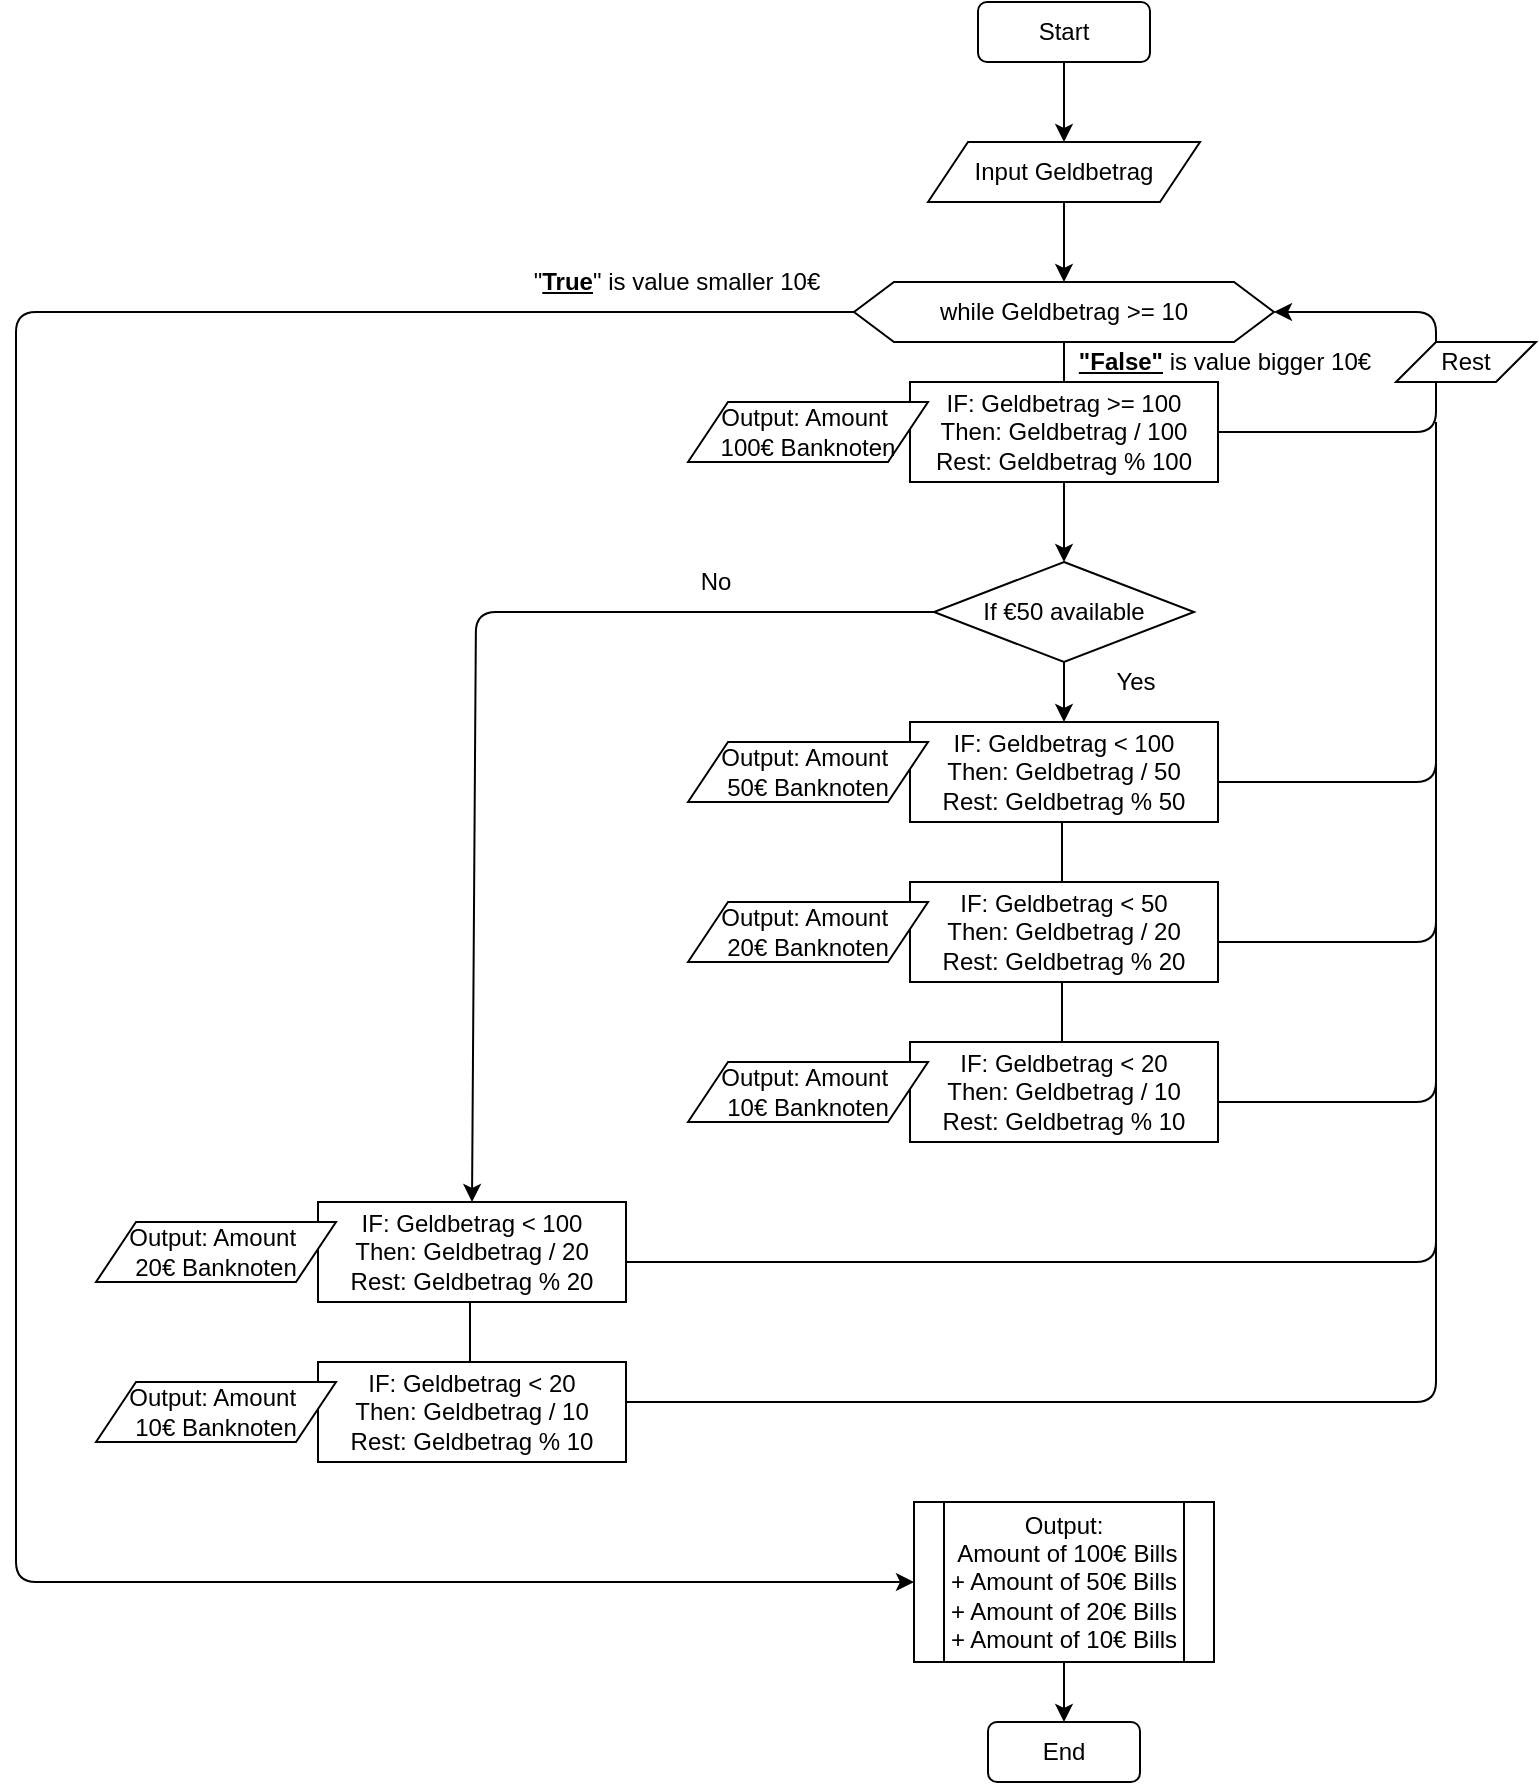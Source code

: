 <mxfile version="13.6.2" type="device"><diagram id="Cm7zqFQhqoUB2BR03l09" name="Page-1"><mxGraphModel dx="2378" dy="1166" grid="1" gridSize="10" guides="1" tooltips="1" connect="1" arrows="1" fold="1" page="1" pageScale="1" pageWidth="827" pageHeight="1169" math="0" shadow="0"><root><mxCell id="0"/><mxCell id="1" parent="0"/><mxCell id="4dUgbBdPxpRV471CiZ3z-1" value="Start" style="rounded=1;whiteSpace=wrap;html=1;" parent="1" vertex="1"><mxGeometry x="371" y="50" width="86" height="30" as="geometry"/></mxCell><mxCell id="4dUgbBdPxpRV471CiZ3z-2" value="" style="endArrow=classic;html=1;exitX=0.5;exitY=1;exitDx=0;exitDy=0;" parent="1" edge="1"><mxGeometry width="50" height="50" relative="1" as="geometry"><mxPoint x="414" y="80" as="sourcePoint"/><mxPoint x="414" y="120" as="targetPoint"/><Array as="points"><mxPoint x="414" y="100"/></Array></mxGeometry></mxCell><mxCell id="4dUgbBdPxpRV471CiZ3z-3" value="Input Geldbetrag" style="shape=parallelogram;perimeter=parallelogramPerimeter;whiteSpace=wrap;html=1;fixedSize=1;" parent="1" vertex="1"><mxGeometry x="346" y="120" width="136" height="30" as="geometry"/></mxCell><mxCell id="4dUgbBdPxpRV471CiZ3z-5" value="" style="endArrow=classic;html=1;exitX=0.5;exitY=1;exitDx=0;exitDy=0;" parent="1" edge="1"><mxGeometry width="50" height="50" relative="1" as="geometry"><mxPoint x="414" y="150" as="sourcePoint"/><mxPoint x="414" y="190" as="targetPoint"/><Array as="points"><mxPoint x="414" y="170"/></Array></mxGeometry></mxCell><mxCell id="4dUgbBdPxpRV471CiZ3z-6" value="while Geldbetrag &amp;gt;= 10" style="shape=hexagon;perimeter=hexagonPerimeter2;whiteSpace=wrap;html=1;fixedSize=1;" parent="1" vertex="1"><mxGeometry x="309" y="190" width="210" height="30" as="geometry"/></mxCell><mxCell id="4dUgbBdPxpRV471CiZ3z-7" value="" style="endArrow=none;html=1;entryX=0.5;entryY=1;entryDx=0;entryDy=0;" parent="1" target="4dUgbBdPxpRV471CiZ3z-6" edge="1"><mxGeometry width="50" height="50" relative="1" as="geometry"><mxPoint x="414" y="240" as="sourcePoint"/><mxPoint x="410" y="280" as="targetPoint"/></mxGeometry></mxCell><mxCell id="4dUgbBdPxpRV471CiZ3z-8" value="IF: Geldbetrag &amp;gt;= 100&lt;br&gt;Then: Geldbetrag / 100&lt;br&gt;Rest: Geldbetrag % 100" style="rounded=0;whiteSpace=wrap;html=1;" parent="1" vertex="1"><mxGeometry x="337" y="240" width="154" height="50" as="geometry"/></mxCell><mxCell id="4dUgbBdPxpRV471CiZ3z-9" style="edgeStyle=orthogonalEdgeStyle;rounded=0;orthogonalLoop=1;jettySize=auto;html=1;exitX=0.5;exitY=1;exitDx=0;exitDy=0;" parent="1" source="4dUgbBdPxpRV471CiZ3z-8" target="4dUgbBdPxpRV471CiZ3z-8" edge="1"><mxGeometry relative="1" as="geometry"/></mxCell><mxCell id="4dUgbBdPxpRV471CiZ3z-36" value="Output: Amount&amp;nbsp;&lt;br&gt;100€ Banknoten" style="shape=parallelogram;perimeter=parallelogramPerimeter;whiteSpace=wrap;html=1;fixedSize=1;" parent="1" vertex="1"><mxGeometry x="226" y="250" width="120" height="30" as="geometry"/></mxCell><mxCell id="4dUgbBdPxpRV471CiZ3z-45" value="" style="endArrow=classic;html=1;exitX=1;exitY=0.5;exitDx=0;exitDy=0;entryX=1;entryY=0.5;entryDx=0;entryDy=0;" parent="1" source="4dUgbBdPxpRV471CiZ3z-8" target="4dUgbBdPxpRV471CiZ3z-6" edge="1"><mxGeometry width="50" height="50" relative="1" as="geometry"><mxPoint x="490" y="310" as="sourcePoint"/><mxPoint x="600" y="190" as="targetPoint"/><Array as="points"><mxPoint x="600" y="265"/><mxPoint x="600" y="205"/></Array></mxGeometry></mxCell><mxCell id="4dUgbBdPxpRV471CiZ3z-48" value="Rest" style="shape=parallelogram;perimeter=parallelogramPerimeter;whiteSpace=wrap;html=1;fixedSize=1;" parent="1" vertex="1"><mxGeometry x="580" y="220" width="70" height="20" as="geometry"/></mxCell><mxCell id="4dUgbBdPxpRV471CiZ3z-49" value="IF: Geldbetrag &amp;lt; 100&lt;br&gt;Then: Geldbetrag / 50&lt;br&gt;Rest: Geldbetrag % 50" style="rounded=0;whiteSpace=wrap;html=1;" parent="1" vertex="1"><mxGeometry x="337" y="410" width="154" height="50" as="geometry"/></mxCell><mxCell id="4dUgbBdPxpRV471CiZ3z-50" value="" style="endArrow=none;html=1;entryX=0.5;entryY=1;entryDx=0;entryDy=0;" parent="1" edge="1"><mxGeometry width="50" height="50" relative="1" as="geometry"><mxPoint x="413" y="490" as="sourcePoint"/><mxPoint x="413" y="460" as="targetPoint"/></mxGeometry></mxCell><mxCell id="4dUgbBdPxpRV471CiZ3z-51" value="Output: Amount&amp;nbsp;&lt;br&gt;50€ Banknoten" style="shape=parallelogram;perimeter=parallelogramPerimeter;whiteSpace=wrap;html=1;fixedSize=1;" parent="1" vertex="1"><mxGeometry x="226" y="420" width="120" height="30" as="geometry"/></mxCell><mxCell id="4dUgbBdPxpRV471CiZ3z-52" value="IF: Geldbetrag &amp;lt; 50&lt;br&gt;Then: Geldbetrag / 20&lt;br&gt;Rest: Geldbetrag % 20" style="rounded=0;whiteSpace=wrap;html=1;" parent="1" vertex="1"><mxGeometry x="337" y="490" width="154" height="50" as="geometry"/></mxCell><mxCell id="4dUgbBdPxpRV471CiZ3z-53" value="" style="endArrow=none;html=1;entryX=0.5;entryY=1;entryDx=0;entryDy=0;" parent="1" edge="1"><mxGeometry width="50" height="50" relative="1" as="geometry"><mxPoint x="413" y="570" as="sourcePoint"/><mxPoint x="413" y="540" as="targetPoint"/></mxGeometry></mxCell><mxCell id="4dUgbBdPxpRV471CiZ3z-54" value="Output: Amount&amp;nbsp;&lt;br&gt;20€ Banknoten" style="shape=parallelogram;perimeter=parallelogramPerimeter;whiteSpace=wrap;html=1;fixedSize=1;" parent="1" vertex="1"><mxGeometry x="226" y="500" width="120" height="30" as="geometry"/></mxCell><mxCell id="4dUgbBdPxpRV471CiZ3z-55" value="IF: Geldbetrag &amp;lt; 20&lt;br&gt;Then: Geldbetrag / 10&lt;br&gt;Rest: Geldbetrag % 10" style="rounded=0;whiteSpace=wrap;html=1;" parent="1" vertex="1"><mxGeometry x="337" y="570" width="154" height="50" as="geometry"/></mxCell><mxCell id="4dUgbBdPxpRV471CiZ3z-57" value="Output: Amount&amp;nbsp;&lt;br&gt;10€ Banknoten" style="shape=parallelogram;perimeter=parallelogramPerimeter;whiteSpace=wrap;html=1;fixedSize=1;" parent="1" vertex="1"><mxGeometry x="226" y="580" width="120" height="30" as="geometry"/></mxCell><mxCell id="4dUgbBdPxpRV471CiZ3z-59" value="" style="endArrow=none;html=1;" parent="1" edge="1"><mxGeometry width="50" height="50" relative="1" as="geometry"><mxPoint x="491" y="440" as="sourcePoint"/><mxPoint x="600" y="260" as="targetPoint"/><Array as="points"><mxPoint x="600" y="440"/></Array></mxGeometry></mxCell><mxCell id="4dUgbBdPxpRV471CiZ3z-60" value="" style="endArrow=none;html=1;" parent="1" edge="1"><mxGeometry width="50" height="50" relative="1" as="geometry"><mxPoint x="491" y="520" as="sourcePoint"/><mxPoint x="600" y="430" as="targetPoint"/><Array as="points"><mxPoint x="600" y="520"/></Array></mxGeometry></mxCell><mxCell id="4dUgbBdPxpRV471CiZ3z-61" value="" style="endArrow=none;html=1;" parent="1" edge="1"><mxGeometry width="50" height="50" relative="1" as="geometry"><mxPoint x="491" y="600" as="sourcePoint"/><mxPoint x="600" y="510" as="targetPoint"/><Array as="points"><mxPoint x="600" y="600"/></Array></mxGeometry></mxCell><mxCell id="4dUgbBdPxpRV471CiZ3z-62" value="" style="endArrow=classic;html=1;exitX=0;exitY=0.5;exitDx=0;exitDy=0;entryX=0;entryY=0.5;entryDx=0;entryDy=0;" parent="1" source="4dUgbBdPxpRV471CiZ3z-6" target="4dUgbBdPxpRV471CiZ3z-64" edge="1"><mxGeometry width="50" height="50" relative="1" as="geometry"><mxPoint x="219" y="204.76" as="sourcePoint"/><mxPoint x="330" y="660" as="targetPoint"/><Array as="points"><mxPoint x="-110" y="205"/><mxPoint x="-110" y="840"/></Array></mxGeometry></mxCell><mxCell id="4dUgbBdPxpRV471CiZ3z-64" value="Output: &lt;br&gt;&amp;nbsp;Amount of 100€ Bills&lt;br&gt;+ Amount of 50€ Bills&lt;br&gt;+ Amount of 20€ Bills&lt;br&gt;+ Amount of 10€ Bills" style="shape=process;whiteSpace=wrap;html=1;backgroundOutline=1;" parent="1" vertex="1"><mxGeometry x="339" y="800" width="150" height="80" as="geometry"/></mxCell><mxCell id="4dUgbBdPxpRV471CiZ3z-65" value="&lt;b&gt;&lt;u&gt;&quot;False&quot;&lt;/u&gt;&lt;/b&gt; is value bigger 10€" style="text;html=1;align=center;verticalAlign=middle;resizable=0;points=[];autosize=1;" parent="1" vertex="1"><mxGeometry x="414" y="220" width="160" height="20" as="geometry"/></mxCell><mxCell id="4dUgbBdPxpRV471CiZ3z-67" value="&quot;&lt;b&gt;&lt;u&gt;True&lt;/u&gt;&lt;/b&gt;&quot; is value smaller 10€" style="text;html=1;align=center;verticalAlign=middle;resizable=0;points=[];autosize=1;" parent="1" vertex="1"><mxGeometry x="140" y="180" width="160" height="20" as="geometry"/></mxCell><mxCell id="4dUgbBdPxpRV471CiZ3z-68" value="" style="endArrow=classic;html=1;exitX=0.5;exitY=1;exitDx=0;exitDy=0;" parent="1" source="4dUgbBdPxpRV471CiZ3z-64" edge="1"><mxGeometry width="50" height="50" relative="1" as="geometry"><mxPoint x="414" y="900" as="sourcePoint"/><mxPoint x="414" y="910" as="targetPoint"/></mxGeometry></mxCell><mxCell id="4dUgbBdPxpRV471CiZ3z-69" value="End" style="rounded=1;whiteSpace=wrap;html=1;" parent="1" vertex="1"><mxGeometry x="376" y="910" width="76" height="30" as="geometry"/></mxCell><mxCell id="ZfiOGIH3VVdPXa1B5v6L-1" value="If €50&amp;nbsp;available" style="rhombus;whiteSpace=wrap;html=1;" parent="1" vertex="1"><mxGeometry x="349" y="330" width="130" height="50" as="geometry"/></mxCell><mxCell id="ZfiOGIH3VVdPXa1B5v6L-2" value="" style="endArrow=classic;html=1;exitX=0.5;exitY=1;exitDx=0;exitDy=0;entryX=0.5;entryY=0;entryDx=0;entryDy=0;" parent="1" source="4dUgbBdPxpRV471CiZ3z-8" target="ZfiOGIH3VVdPXa1B5v6L-1" edge="1"><mxGeometry width="50" height="50" relative="1" as="geometry"><mxPoint x="390" y="410" as="sourcePoint"/><mxPoint x="440" y="360" as="targetPoint"/></mxGeometry></mxCell><mxCell id="ZfiOGIH3VVdPXa1B5v6L-3" value="Yes" style="text;html=1;strokeColor=none;fillColor=none;align=center;verticalAlign=middle;whiteSpace=wrap;rounded=0;" parent="1" vertex="1"><mxGeometry x="430" y="380" width="40" height="20" as="geometry"/></mxCell><mxCell id="ZfiOGIH3VVdPXa1B5v6L-4" value="" style="endArrow=classic;html=1;exitX=0.5;exitY=1;exitDx=0;exitDy=0;entryX=0.5;entryY=0;entryDx=0;entryDy=0;" parent="1" source="ZfiOGIH3VVdPXa1B5v6L-1" target="4dUgbBdPxpRV471CiZ3z-49" edge="1"><mxGeometry width="50" height="50" relative="1" as="geometry"><mxPoint x="390" y="460" as="sourcePoint"/><mxPoint x="440" y="410" as="targetPoint"/></mxGeometry></mxCell><mxCell id="ZfiOGIH3VVdPXa1B5v6L-5" value="" style="endArrow=classic;html=1;exitX=0;exitY=0.5;exitDx=0;exitDy=0;entryX=0.5;entryY=0;entryDx=0;entryDy=0;" parent="1" source="ZfiOGIH3VVdPXa1B5v6L-1" target="ZfiOGIH3VVdPXa1B5v6L-7" edge="1"><mxGeometry width="50" height="50" relative="1" as="geometry"><mxPoint x="390" y="460" as="sourcePoint"/><mxPoint x="120" y="630" as="targetPoint"/><Array as="points"><mxPoint x="120" y="355"/></Array></mxGeometry></mxCell><mxCell id="ZfiOGIH3VVdPXa1B5v6L-6" value="No" style="text;html=1;strokeColor=none;fillColor=none;align=center;verticalAlign=middle;whiteSpace=wrap;rounded=0;" parent="1" vertex="1"><mxGeometry x="220" y="330" width="40" height="20" as="geometry"/></mxCell><mxCell id="ZfiOGIH3VVdPXa1B5v6L-7" value="IF: Geldbetrag &amp;lt; 100&lt;br&gt;Then: Geldbetrag / 20&lt;br&gt;Rest: Geldbetrag % 20" style="rounded=0;whiteSpace=wrap;html=1;" parent="1" vertex="1"><mxGeometry x="41" y="650" width="154" height="50" as="geometry"/></mxCell><mxCell id="ZfiOGIH3VVdPXa1B5v6L-8" value="" style="endArrow=none;html=1;entryX=0.5;entryY=1;entryDx=0;entryDy=0;" parent="1" edge="1"><mxGeometry width="50" height="50" relative="1" as="geometry"><mxPoint x="117" y="730" as="sourcePoint"/><mxPoint x="117" y="700" as="targetPoint"/></mxGeometry></mxCell><mxCell id="ZfiOGIH3VVdPXa1B5v6L-9" value="Output: Amount&amp;nbsp;&lt;br&gt;20€ Banknoten" style="shape=parallelogram;perimeter=parallelogramPerimeter;whiteSpace=wrap;html=1;fixedSize=1;" parent="1" vertex="1"><mxGeometry x="-70" y="660" width="120" height="30" as="geometry"/></mxCell><mxCell id="ZfiOGIH3VVdPXa1B5v6L-10" value="IF: Geldbetrag &amp;lt; 20&lt;br&gt;Then: Geldbetrag / 10&lt;br&gt;Rest: Geldbetrag % 10" style="rounded=0;whiteSpace=wrap;html=1;" parent="1" vertex="1"><mxGeometry x="41" y="730" width="154" height="50" as="geometry"/></mxCell><mxCell id="ZfiOGIH3VVdPXa1B5v6L-11" value="Output: Amount&amp;nbsp;&lt;br&gt;10€ Banknoten" style="shape=parallelogram;perimeter=parallelogramPerimeter;whiteSpace=wrap;html=1;fixedSize=1;" parent="1" vertex="1"><mxGeometry x="-70" y="740" width="120" height="30" as="geometry"/></mxCell><mxCell id="ZfiOGIH3VVdPXa1B5v6L-13" value="" style="endArrow=none;html=1;" parent="1" edge="1"><mxGeometry width="50" height="50" relative="1" as="geometry"><mxPoint x="195" y="680" as="sourcePoint"/><mxPoint x="600" y="590" as="targetPoint"/><Array as="points"><mxPoint x="600" y="680"/></Array></mxGeometry></mxCell><mxCell id="ZfiOGIH3VVdPXa1B5v6L-14" value="" style="endArrow=none;html=1;" parent="1" edge="1"><mxGeometry width="50" height="50" relative="1" as="geometry"><mxPoint x="195" y="750" as="sourcePoint"/><mxPoint x="600" y="670" as="targetPoint"/><Array as="points"><mxPoint x="600" y="750"/></Array></mxGeometry></mxCell></root></mxGraphModel></diagram></mxfile>